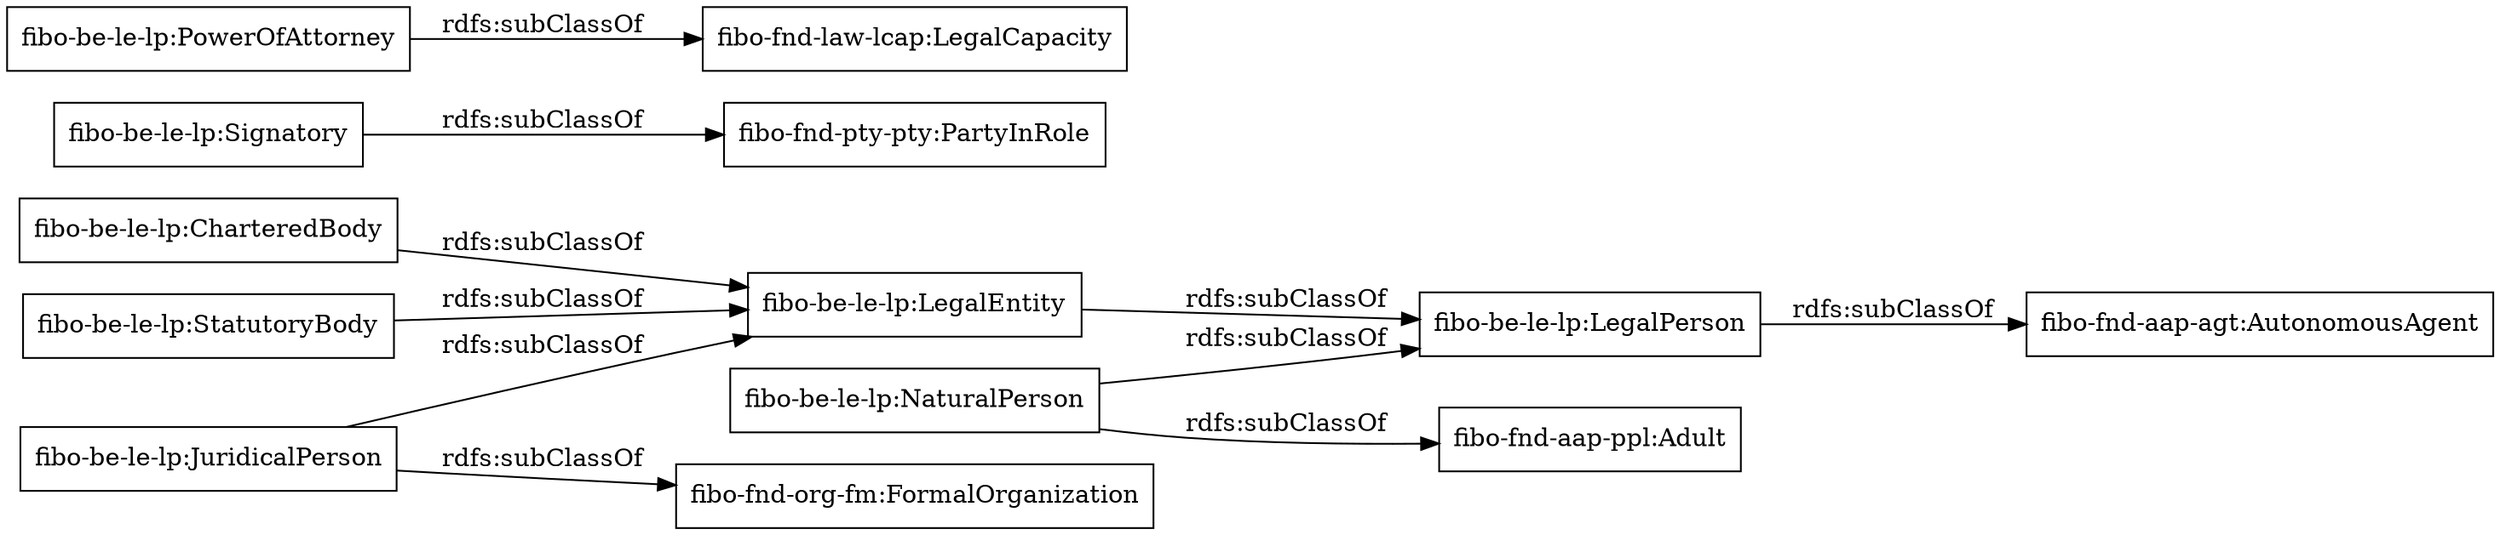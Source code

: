digraph ar2dtool_diagram { 
rankdir=LR;
size="1000"
node [shape = rectangle, color="black"]; "fibo-be-le-lp:StatutoryBody" "fibo-be-le-lp:Signatory" "fibo-be-le-lp:PowerOfAttorney" "fibo-be-le-lp:NaturalPerson" "fibo-be-le-lp:LegalPerson" "fibo-be-le-lp:LegalEntity" "fibo-be-le-lp:JuridicalPerson" "fibo-be-le-lp:CharteredBody" ; /*classes style*/
	"fibo-be-le-lp:CharteredBody" -> "fibo-be-le-lp:LegalEntity" [ label = "rdfs:subClassOf" ];
	"fibo-be-le-lp:NaturalPerson" -> "fibo-fnd-aap-ppl:Adult" [ label = "rdfs:subClassOf" ];
	"fibo-be-le-lp:NaturalPerson" -> "fibo-be-le-lp:LegalPerson" [ label = "rdfs:subClassOf" ];
	"fibo-be-le-lp:LegalEntity" -> "fibo-be-le-lp:LegalPerson" [ label = "rdfs:subClassOf" ];
	"fibo-be-le-lp:StatutoryBody" -> "fibo-be-le-lp:LegalEntity" [ label = "rdfs:subClassOf" ];
	"fibo-be-le-lp:LegalPerson" -> "fibo-fnd-aap-agt:AutonomousAgent" [ label = "rdfs:subClassOf" ];
	"fibo-be-le-lp:PowerOfAttorney" -> "fibo-fnd-law-lcap:LegalCapacity" [ label = "rdfs:subClassOf" ];
	"fibo-be-le-lp:JuridicalPerson" -> "fibo-fnd-org-fm:FormalOrganization" [ label = "rdfs:subClassOf" ];
	"fibo-be-le-lp:JuridicalPerson" -> "fibo-be-le-lp:LegalEntity" [ label = "rdfs:subClassOf" ];
	"fibo-be-le-lp:Signatory" -> "fibo-fnd-pty-pty:PartyInRole" [ label = "rdfs:subClassOf" ];

}
